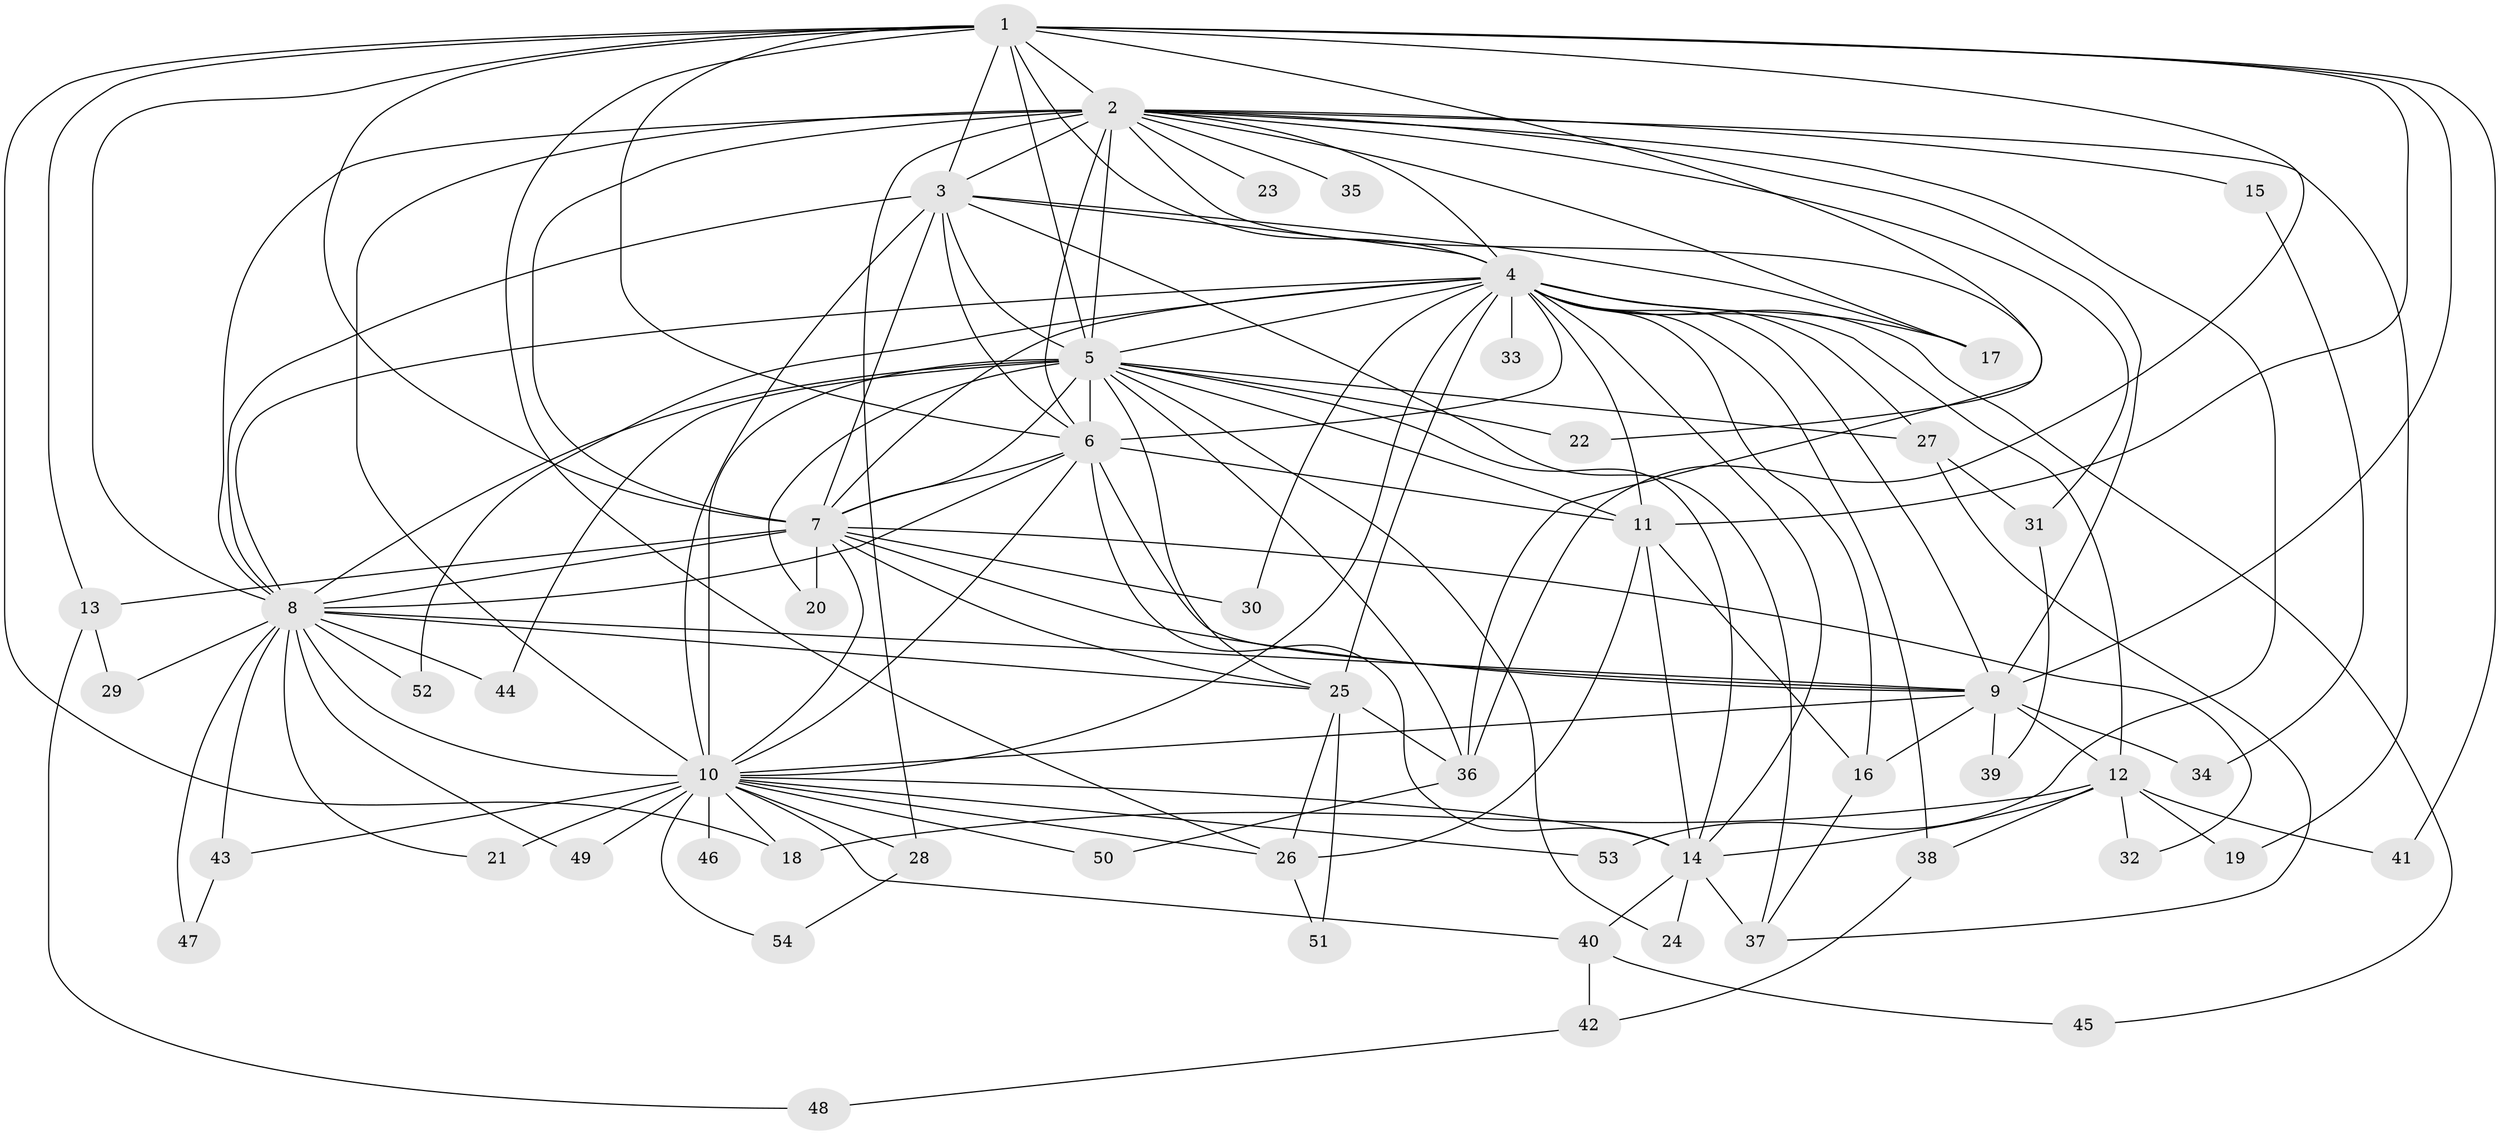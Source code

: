 // original degree distribution, {18: 0.018518518518518517, 20: 0.009259259259259259, 16: 0.009259259259259259, 27: 0.009259259259259259, 19: 0.009259259259259259, 25: 0.009259259259259259, 21: 0.018518518518518517, 32: 0.009259259259259259, 5: 0.046296296296296294, 4: 0.10185185185185185, 8: 0.009259259259259259, 2: 0.5648148148148148, 6: 0.018518518518518517, 3: 0.16666666666666666}
// Generated by graph-tools (version 1.1) at 2025/35/03/09/25 02:35:08]
// undirected, 54 vertices, 142 edges
graph export_dot {
graph [start="1"]
  node [color=gray90,style=filled];
  1;
  2;
  3;
  4;
  5;
  6;
  7;
  8;
  9;
  10;
  11;
  12;
  13;
  14;
  15;
  16;
  17;
  18;
  19;
  20;
  21;
  22;
  23;
  24;
  25;
  26;
  27;
  28;
  29;
  30;
  31;
  32;
  33;
  34;
  35;
  36;
  37;
  38;
  39;
  40;
  41;
  42;
  43;
  44;
  45;
  46;
  47;
  48;
  49;
  50;
  51;
  52;
  53;
  54;
  1 -- 2 [weight=2.0];
  1 -- 3 [weight=1.0];
  1 -- 4 [weight=1.0];
  1 -- 5 [weight=3.0];
  1 -- 6 [weight=1.0];
  1 -- 7 [weight=1.0];
  1 -- 8 [weight=1.0];
  1 -- 9 [weight=1.0];
  1 -- 11 [weight=1.0];
  1 -- 13 [weight=1.0];
  1 -- 18 [weight=1.0];
  1 -- 22 [weight=1.0];
  1 -- 26 [weight=1.0];
  1 -- 36 [weight=1.0];
  1 -- 41 [weight=1.0];
  2 -- 3 [weight=3.0];
  2 -- 4 [weight=2.0];
  2 -- 5 [weight=4.0];
  2 -- 6 [weight=3.0];
  2 -- 7 [weight=2.0];
  2 -- 8 [weight=2.0];
  2 -- 9 [weight=2.0];
  2 -- 10 [weight=2.0];
  2 -- 15 [weight=2.0];
  2 -- 17 [weight=1.0];
  2 -- 19 [weight=1.0];
  2 -- 23 [weight=2.0];
  2 -- 28 [weight=1.0];
  2 -- 31 [weight=1.0];
  2 -- 35 [weight=1.0];
  2 -- 36 [weight=1.0];
  2 -- 53 [weight=1.0];
  3 -- 4 [weight=1.0];
  3 -- 5 [weight=2.0];
  3 -- 6 [weight=1.0];
  3 -- 7 [weight=1.0];
  3 -- 8 [weight=1.0];
  3 -- 10 [weight=1.0];
  3 -- 17 [weight=1.0];
  3 -- 37 [weight=4.0];
  4 -- 5 [weight=2.0];
  4 -- 6 [weight=1.0];
  4 -- 7 [weight=2.0];
  4 -- 8 [weight=1.0];
  4 -- 9 [weight=1.0];
  4 -- 10 [weight=3.0];
  4 -- 11 [weight=1.0];
  4 -- 12 [weight=1.0];
  4 -- 14 [weight=1.0];
  4 -- 16 [weight=1.0];
  4 -- 17 [weight=1.0];
  4 -- 25 [weight=1.0];
  4 -- 27 [weight=1.0];
  4 -- 30 [weight=1.0];
  4 -- 33 [weight=1.0];
  4 -- 38 [weight=1.0];
  4 -- 45 [weight=1.0];
  4 -- 52 [weight=1.0];
  5 -- 6 [weight=3.0];
  5 -- 7 [weight=3.0];
  5 -- 8 [weight=2.0];
  5 -- 10 [weight=17.0];
  5 -- 11 [weight=1.0];
  5 -- 14 [weight=1.0];
  5 -- 20 [weight=2.0];
  5 -- 22 [weight=2.0];
  5 -- 24 [weight=1.0];
  5 -- 25 [weight=1.0];
  5 -- 27 [weight=1.0];
  5 -- 36 [weight=1.0];
  5 -- 44 [weight=1.0];
  6 -- 7 [weight=1.0];
  6 -- 8 [weight=1.0];
  6 -- 9 [weight=12.0];
  6 -- 10 [weight=2.0];
  6 -- 11 [weight=1.0];
  6 -- 14 [weight=1.0];
  7 -- 8 [weight=2.0];
  7 -- 9 [weight=2.0];
  7 -- 10 [weight=2.0];
  7 -- 13 [weight=1.0];
  7 -- 20 [weight=1.0];
  7 -- 25 [weight=1.0];
  7 -- 30 [weight=1.0];
  7 -- 32 [weight=1.0];
  8 -- 9 [weight=2.0];
  8 -- 10 [weight=1.0];
  8 -- 21 [weight=1.0];
  8 -- 25 [weight=1.0];
  8 -- 29 [weight=1.0];
  8 -- 43 [weight=1.0];
  8 -- 44 [weight=1.0];
  8 -- 47 [weight=1.0];
  8 -- 49 [weight=1.0];
  8 -- 52 [weight=1.0];
  9 -- 10 [weight=1.0];
  9 -- 12 [weight=1.0];
  9 -- 16 [weight=1.0];
  9 -- 34 [weight=1.0];
  9 -- 39 [weight=1.0];
  10 -- 14 [weight=1.0];
  10 -- 18 [weight=1.0];
  10 -- 21 [weight=2.0];
  10 -- 26 [weight=1.0];
  10 -- 28 [weight=1.0];
  10 -- 40 [weight=1.0];
  10 -- 43 [weight=1.0];
  10 -- 46 [weight=2.0];
  10 -- 49 [weight=1.0];
  10 -- 50 [weight=1.0];
  10 -- 53 [weight=1.0];
  10 -- 54 [weight=1.0];
  11 -- 14 [weight=1.0];
  11 -- 16 [weight=1.0];
  11 -- 26 [weight=2.0];
  12 -- 14 [weight=1.0];
  12 -- 18 [weight=1.0];
  12 -- 19 [weight=1.0];
  12 -- 32 [weight=1.0];
  12 -- 38 [weight=1.0];
  12 -- 41 [weight=1.0];
  13 -- 29 [weight=1.0];
  13 -- 48 [weight=1.0];
  14 -- 24 [weight=1.0];
  14 -- 37 [weight=2.0];
  14 -- 40 [weight=1.0];
  15 -- 34 [weight=1.0];
  16 -- 37 [weight=1.0];
  25 -- 26 [weight=1.0];
  25 -- 36 [weight=1.0];
  25 -- 51 [weight=1.0];
  26 -- 51 [weight=1.0];
  27 -- 31 [weight=1.0];
  27 -- 37 [weight=1.0];
  28 -- 54 [weight=1.0];
  31 -- 39 [weight=1.0];
  36 -- 50 [weight=1.0];
  38 -- 42 [weight=1.0];
  40 -- 42 [weight=1.0];
  40 -- 45 [weight=1.0];
  42 -- 48 [weight=1.0];
  43 -- 47 [weight=1.0];
}
